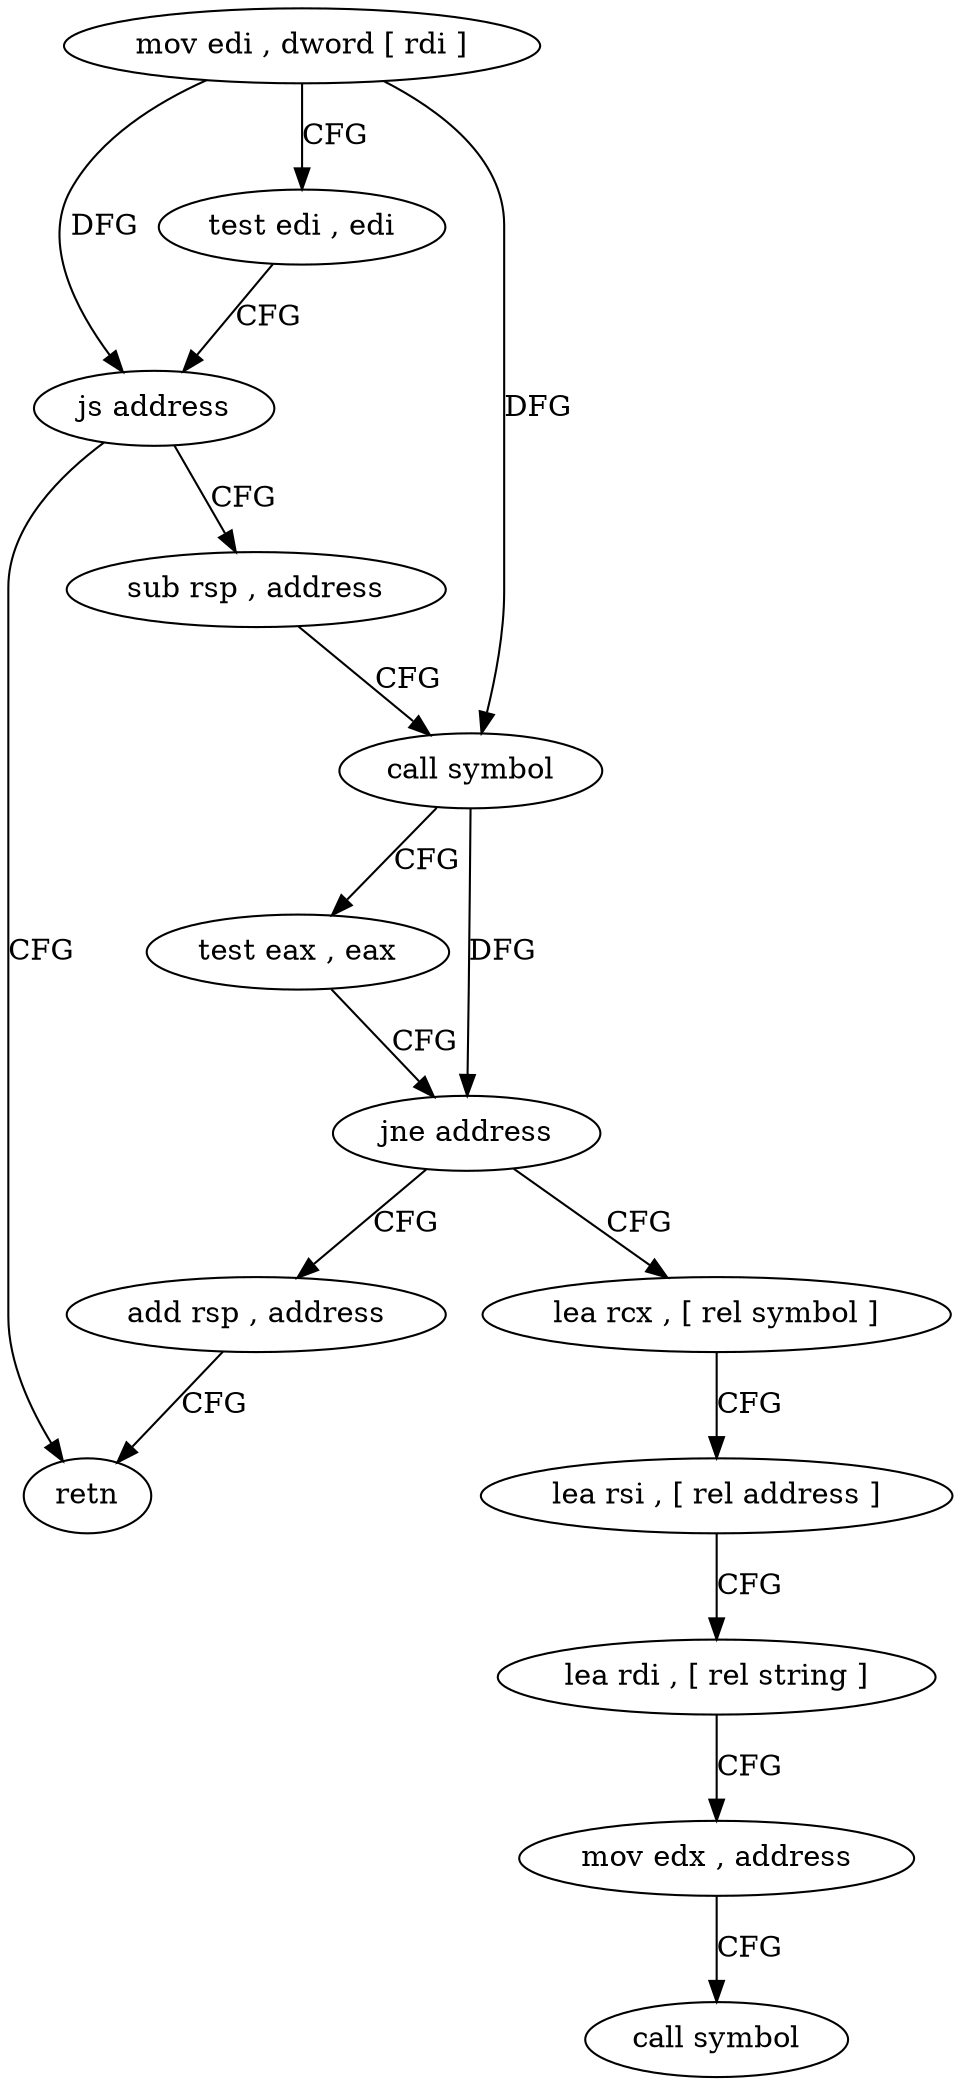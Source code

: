 digraph "func" {
"163856" [label = "mov edi , dword [ rdi ]" ]
"163858" [label = "test edi , edi" ]
"163860" [label = "js address" ]
"163879" [label = "retn" ]
"163862" [label = "sub rsp , address" ]
"163866" [label = "call symbol" ]
"163871" [label = "test eax , eax" ]
"163873" [label = "jne address" ]
"163881" [label = "lea rcx , [ rel symbol ]" ]
"163875" [label = "add rsp , address" ]
"163888" [label = "lea rsi , [ rel address ]" ]
"163895" [label = "lea rdi , [ rel string ]" ]
"163902" [label = "mov edx , address" ]
"163907" [label = "call symbol" ]
"163856" -> "163858" [ label = "CFG" ]
"163856" -> "163860" [ label = "DFG" ]
"163856" -> "163866" [ label = "DFG" ]
"163858" -> "163860" [ label = "CFG" ]
"163860" -> "163879" [ label = "CFG" ]
"163860" -> "163862" [ label = "CFG" ]
"163862" -> "163866" [ label = "CFG" ]
"163866" -> "163871" [ label = "CFG" ]
"163866" -> "163873" [ label = "DFG" ]
"163871" -> "163873" [ label = "CFG" ]
"163873" -> "163881" [ label = "CFG" ]
"163873" -> "163875" [ label = "CFG" ]
"163881" -> "163888" [ label = "CFG" ]
"163875" -> "163879" [ label = "CFG" ]
"163888" -> "163895" [ label = "CFG" ]
"163895" -> "163902" [ label = "CFG" ]
"163902" -> "163907" [ label = "CFG" ]
}
